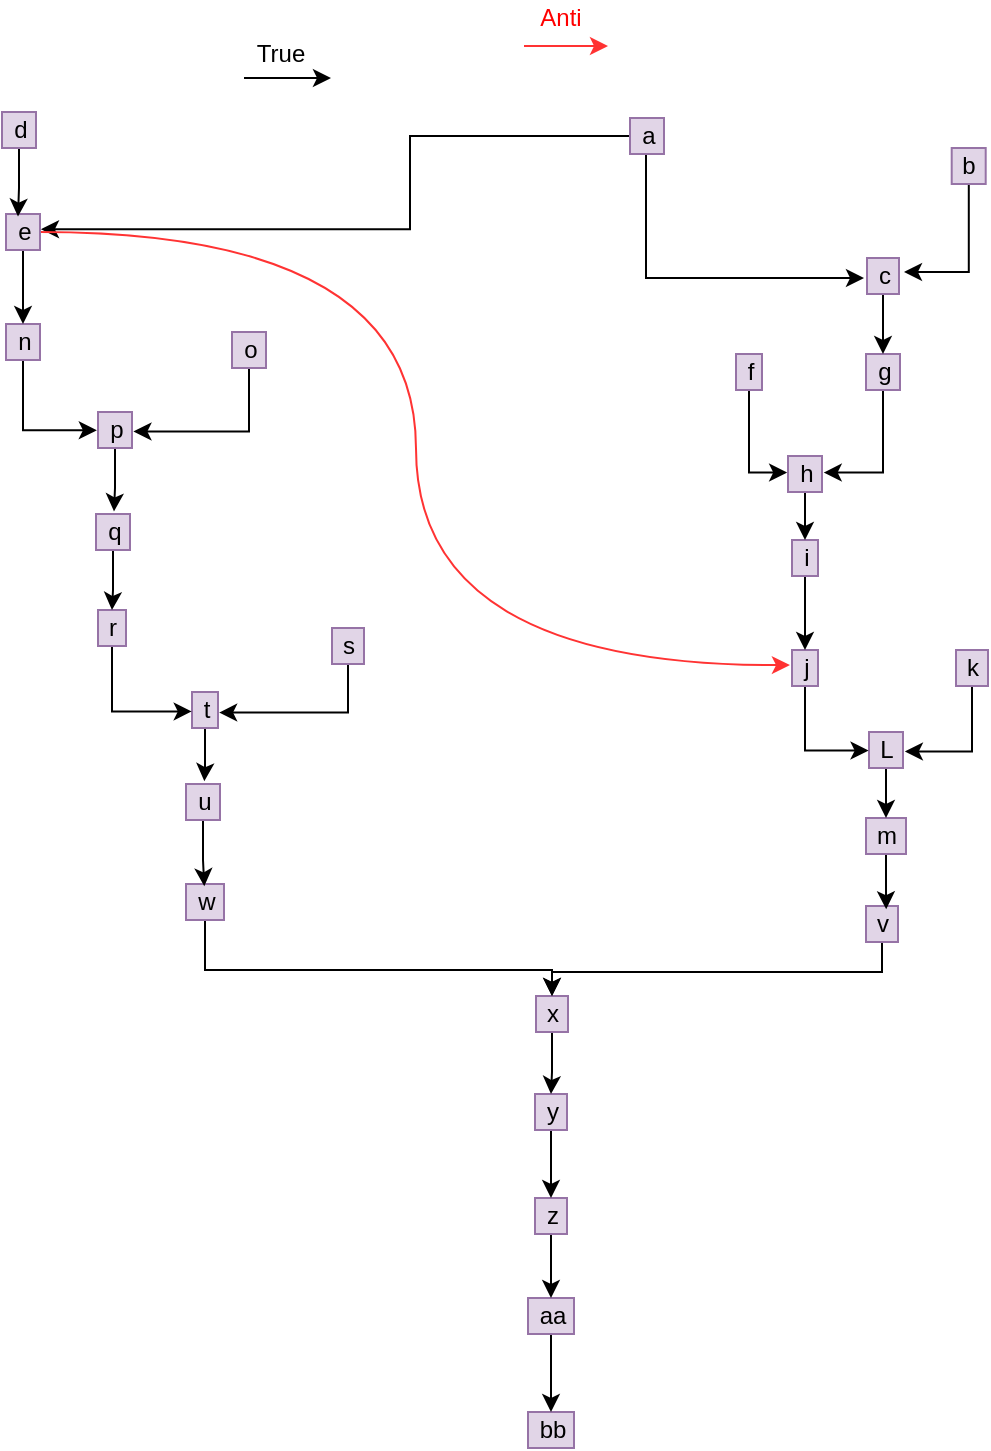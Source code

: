 <mxfile version="16.5.3" type="github">
  <diagram id="IGl6RWjY7F573OC9iPI2" name="Page-1">
    <mxGraphModel dx="806" dy="455" grid="0" gridSize="10" guides="1" tooltips="1" connect="1" arrows="1" fold="1" page="1" pageScale="1" pageWidth="850" pageHeight="1100" math="0" shadow="0">
      <root>
        <mxCell id="0" />
        <mxCell id="1" parent="0" />
        <mxCell id="16duhaMjEaWlvfPsUkM_-1" value="bb" style="text;html=1;align=center;verticalAlign=middle;resizable=0;points=[];autosize=1;strokeColor=#9673a6;fillColor=#e1d5e7;" parent="1" vertex="1">
          <mxGeometry x="425" y="741" width="23" height="18" as="geometry" />
        </mxCell>
        <mxCell id="16duhaMjEaWlvfPsUkM_-3" style="edgeStyle=orthogonalEdgeStyle;rounded=0;orthogonalLoop=1;jettySize=auto;html=1;" parent="1" source="16duhaMjEaWlvfPsUkM_-2" target="16duhaMjEaWlvfPsUkM_-1" edge="1">
          <mxGeometry relative="1" as="geometry" />
        </mxCell>
        <mxCell id="16duhaMjEaWlvfPsUkM_-2" value="aa" style="text;html=1;align=center;verticalAlign=middle;resizable=0;points=[];autosize=1;strokeColor=#9673a6;fillColor=#e1d5e7;" parent="1" vertex="1">
          <mxGeometry x="425" y="684" width="23" height="18" as="geometry" />
        </mxCell>
        <mxCell id="16duhaMjEaWlvfPsUkM_-5" style="edgeStyle=orthogonalEdgeStyle;rounded=0;orthogonalLoop=1;jettySize=auto;html=1;" parent="1" source="16duhaMjEaWlvfPsUkM_-4" target="16duhaMjEaWlvfPsUkM_-2" edge="1">
          <mxGeometry relative="1" as="geometry" />
        </mxCell>
        <mxCell id="16duhaMjEaWlvfPsUkM_-4" value="z" style="text;html=1;align=center;verticalAlign=middle;resizable=0;points=[];autosize=1;strokeColor=#9673a6;fillColor=#e1d5e7;" parent="1" vertex="1">
          <mxGeometry x="428.5" y="634" width="16" height="18" as="geometry" />
        </mxCell>
        <mxCell id="16duhaMjEaWlvfPsUkM_-7" style="edgeStyle=orthogonalEdgeStyle;rounded=0;orthogonalLoop=1;jettySize=auto;html=1;" parent="1" source="16duhaMjEaWlvfPsUkM_-6" target="16duhaMjEaWlvfPsUkM_-4" edge="1">
          <mxGeometry relative="1" as="geometry" />
        </mxCell>
        <mxCell id="16duhaMjEaWlvfPsUkM_-6" value="y" style="text;html=1;align=center;verticalAlign=middle;resizable=0;points=[];autosize=1;strokeColor=#9673a6;fillColor=#e1d5e7;" parent="1" vertex="1">
          <mxGeometry x="428.5" y="582" width="16" height="18" as="geometry" />
        </mxCell>
        <mxCell id="16duhaMjEaWlvfPsUkM_-9" style="edgeStyle=orthogonalEdgeStyle;rounded=0;orthogonalLoop=1;jettySize=auto;html=1;" parent="1" source="16duhaMjEaWlvfPsUkM_-8" target="16duhaMjEaWlvfPsUkM_-6" edge="1">
          <mxGeometry relative="1" as="geometry" />
        </mxCell>
        <mxCell id="16duhaMjEaWlvfPsUkM_-8" value="x" style="text;html=1;align=center;verticalAlign=middle;resizable=0;points=[];autosize=1;strokeColor=#9673a6;fillColor=#e1d5e7;" parent="1" vertex="1">
          <mxGeometry x="429" y="533" width="16" height="18" as="geometry" />
        </mxCell>
        <mxCell id="16duhaMjEaWlvfPsUkM_-12" style="edgeStyle=orthogonalEdgeStyle;rounded=0;orthogonalLoop=1;jettySize=auto;html=1;" parent="1" source="16duhaMjEaWlvfPsUkM_-11" target="16duhaMjEaWlvfPsUkM_-8" edge="1">
          <mxGeometry relative="1" as="geometry">
            <Array as="points">
              <mxPoint x="602" y="521" />
              <mxPoint x="437" y="521" />
            </Array>
          </mxGeometry>
        </mxCell>
        <mxCell id="16duhaMjEaWlvfPsUkM_-11" value="v" style="text;html=1;align=center;verticalAlign=middle;resizable=0;points=[];autosize=1;strokeColor=#9673a6;fillColor=#e1d5e7;" parent="1" vertex="1">
          <mxGeometry x="594" y="488" width="16" height="18" as="geometry" />
        </mxCell>
        <mxCell id="16duhaMjEaWlvfPsUkM_-15" style="edgeStyle=orthogonalEdgeStyle;rounded=1;orthogonalLoop=1;jettySize=auto;html=1;entryX=0.631;entryY=0.09;entryDx=0;entryDy=0;entryPerimeter=0;" parent="1" source="16duhaMjEaWlvfPsUkM_-13" target="16duhaMjEaWlvfPsUkM_-11" edge="1">
          <mxGeometry relative="1" as="geometry" />
        </mxCell>
        <mxCell id="16duhaMjEaWlvfPsUkM_-13" value="m" style="text;html=1;align=center;verticalAlign=middle;resizable=0;points=[];autosize=1;strokeColor=#9673a6;fillColor=#e1d5e7;" parent="1" vertex="1">
          <mxGeometry x="594" y="444" width="20" height="18" as="geometry" />
        </mxCell>
        <mxCell id="16duhaMjEaWlvfPsUkM_-19" style="edgeStyle=orthogonalEdgeStyle;rounded=1;orthogonalLoop=1;jettySize=auto;html=1;" parent="1" source="16duhaMjEaWlvfPsUkM_-16" target="16duhaMjEaWlvfPsUkM_-13" edge="1">
          <mxGeometry relative="1" as="geometry" />
        </mxCell>
        <mxCell id="16duhaMjEaWlvfPsUkM_-16" value="L" style="text;html=1;align=center;verticalAlign=middle;resizable=0;points=[];autosize=1;strokeColor=#9673a6;fillColor=#e1d5e7;" parent="1" vertex="1">
          <mxGeometry x="595.5" y="401" width="17" height="18" as="geometry" />
        </mxCell>
        <mxCell id="16duhaMjEaWlvfPsUkM_-21" style="edgeStyle=orthogonalEdgeStyle;rounded=0;orthogonalLoop=1;jettySize=auto;html=1;entryX=-0.013;entryY=0.517;entryDx=0;entryDy=0;entryPerimeter=0;" parent="1" source="16duhaMjEaWlvfPsUkM_-20" target="16duhaMjEaWlvfPsUkM_-16" edge="1">
          <mxGeometry relative="1" as="geometry">
            <Array as="points">
              <mxPoint x="563" y="410" />
            </Array>
          </mxGeometry>
        </mxCell>
        <mxCell id="16duhaMjEaWlvfPsUkM_-20" value="j" style="text;html=1;align=center;verticalAlign=middle;resizable=0;points=[];autosize=1;strokeColor=#9673a6;fillColor=#e1d5e7;" parent="1" vertex="1">
          <mxGeometry x="557" y="360" width="13" height="18" as="geometry" />
        </mxCell>
        <mxCell id="ZMSLtqpF6Ie2z9hWb9ZS-2" style="edgeStyle=orthogonalEdgeStyle;rounded=0;orthogonalLoop=1;jettySize=auto;html=1;" edge="1" parent="1" source="ZMSLtqpF6Ie2z9hWb9ZS-1" target="16duhaMjEaWlvfPsUkM_-20">
          <mxGeometry relative="1" as="geometry" />
        </mxCell>
        <mxCell id="ZMSLtqpF6Ie2z9hWb9ZS-1" value="i" style="text;html=1;align=center;verticalAlign=middle;resizable=0;points=[];autosize=1;strokeColor=#9673a6;fillColor=#e1d5e7;" vertex="1" parent="1">
          <mxGeometry x="557" y="305" width="13" height="18" as="geometry" />
        </mxCell>
        <mxCell id="ZMSLtqpF6Ie2z9hWb9ZS-4" style="edgeStyle=orthogonalEdgeStyle;rounded=0;orthogonalLoop=1;jettySize=auto;html=1;" edge="1" parent="1" source="ZMSLtqpF6Ie2z9hWb9ZS-3" target="ZMSLtqpF6Ie2z9hWb9ZS-1">
          <mxGeometry relative="1" as="geometry" />
        </mxCell>
        <mxCell id="ZMSLtqpF6Ie2z9hWb9ZS-3" value="h" style="text;html=1;align=center;verticalAlign=middle;resizable=0;points=[];autosize=1;strokeColor=#9673a6;fillColor=#e1d5e7;" vertex="1" parent="1">
          <mxGeometry x="555" y="263" width="17" height="18" as="geometry" />
        </mxCell>
        <mxCell id="ZMSLtqpF6Ie2z9hWb9ZS-7" style="edgeStyle=orthogonalEdgeStyle;rounded=0;orthogonalLoop=1;jettySize=auto;html=1;entryX=-0.025;entryY=0.46;entryDx=0;entryDy=0;entryPerimeter=0;" edge="1" parent="1" source="ZMSLtqpF6Ie2z9hWb9ZS-6" target="ZMSLtqpF6Ie2z9hWb9ZS-3">
          <mxGeometry relative="1" as="geometry">
            <Array as="points">
              <mxPoint x="535" y="271" />
            </Array>
          </mxGeometry>
        </mxCell>
        <mxCell id="ZMSLtqpF6Ie2z9hWb9ZS-6" value="f" style="text;html=1;align=center;verticalAlign=middle;resizable=0;points=[];autosize=1;strokeColor=#9673a6;fillColor=#e1d5e7;" vertex="1" parent="1">
          <mxGeometry x="529" y="212" width="13" height="18" as="geometry" />
        </mxCell>
        <mxCell id="ZMSLtqpF6Ie2z9hWb9ZS-10" style="edgeStyle=orthogonalEdgeStyle;rounded=0;orthogonalLoop=1;jettySize=auto;html=1;entryX=1.05;entryY=0.46;entryDx=0;entryDy=0;entryPerimeter=0;" edge="1" parent="1" source="ZMSLtqpF6Ie2z9hWb9ZS-9" target="ZMSLtqpF6Ie2z9hWb9ZS-3">
          <mxGeometry relative="1" as="geometry">
            <Array as="points">
              <mxPoint x="603" y="271" />
            </Array>
          </mxGeometry>
        </mxCell>
        <mxCell id="ZMSLtqpF6Ie2z9hWb9ZS-9" value="g" style="text;html=1;align=center;verticalAlign=middle;resizable=0;points=[];autosize=1;strokeColor=#9673a6;fillColor=#e1d5e7;" vertex="1" parent="1">
          <mxGeometry x="594" y="212" width="17" height="18" as="geometry" />
        </mxCell>
        <mxCell id="ZMSLtqpF6Ie2z9hWb9ZS-12" style="edgeStyle=orthogonalEdgeStyle;rounded=0;orthogonalLoop=1;jettySize=auto;html=1;" edge="1" parent="1" source="ZMSLtqpF6Ie2z9hWb9ZS-11" target="ZMSLtqpF6Ie2z9hWb9ZS-9">
          <mxGeometry relative="1" as="geometry" />
        </mxCell>
        <mxCell id="ZMSLtqpF6Ie2z9hWb9ZS-11" value="c" style="text;html=1;align=center;verticalAlign=middle;resizable=0;points=[];autosize=1;strokeColor=#9673a6;fillColor=#e1d5e7;" vertex="1" parent="1">
          <mxGeometry x="594.5" y="164" width="16" height="18" as="geometry" />
        </mxCell>
        <mxCell id="ZMSLtqpF6Ie2z9hWb9ZS-15" style="edgeStyle=orthogonalEdgeStyle;rounded=0;orthogonalLoop=1;jettySize=auto;html=1;" edge="1" parent="1" source="ZMSLtqpF6Ie2z9hWb9ZS-13">
          <mxGeometry relative="1" as="geometry">
            <mxPoint x="613" y="171" as="targetPoint" />
            <Array as="points">
              <mxPoint x="645" y="171" />
            </Array>
          </mxGeometry>
        </mxCell>
        <mxCell id="ZMSLtqpF6Ie2z9hWb9ZS-13" value="b" style="text;html=1;align=center;verticalAlign=middle;resizable=0;points=[];autosize=1;strokeColor=#9673a6;fillColor=#e1d5e7;" vertex="1" parent="1">
          <mxGeometry x="636.85" y="109" width="17" height="18" as="geometry" />
        </mxCell>
        <mxCell id="ZMSLtqpF6Ie2z9hWb9ZS-18" style="edgeStyle=orthogonalEdgeStyle;rounded=0;orthogonalLoop=1;jettySize=auto;html=1;" edge="1" parent="1">
          <mxGeometry relative="1" as="geometry">
            <mxPoint x="484" y="110" as="sourcePoint" />
            <mxPoint x="593" y="174" as="targetPoint" />
            <Array as="points">
              <mxPoint x="484" y="110" />
              <mxPoint x="484" y="174" />
            </Array>
          </mxGeometry>
        </mxCell>
        <mxCell id="ZMSLtqpF6Ie2z9hWb9ZS-53" style="edgeStyle=orthogonalEdgeStyle;rounded=0;orthogonalLoop=1;jettySize=auto;html=1;entryX=1.028;entryY=0.423;entryDx=0;entryDy=0;entryPerimeter=0;fontColor=#000000;" edge="1" parent="1" source="ZMSLtqpF6Ie2z9hWb9ZS-17" target="ZMSLtqpF6Ie2z9hWb9ZS-46">
          <mxGeometry relative="1" as="geometry">
            <Array as="points">
              <mxPoint x="366" y="103" />
              <mxPoint x="366" y="150" />
            </Array>
          </mxGeometry>
        </mxCell>
        <mxCell id="ZMSLtqpF6Ie2z9hWb9ZS-17" value="a" style="text;html=1;align=center;verticalAlign=middle;resizable=0;points=[];autosize=1;strokeColor=#9673a6;fillColor=#e1d5e7;" vertex="1" parent="1">
          <mxGeometry x="476" y="94" width="17" height="18" as="geometry" />
        </mxCell>
        <mxCell id="ZMSLtqpF6Ie2z9hWb9ZS-21" style="edgeStyle=orthogonalEdgeStyle;rounded=0;orthogonalLoop=1;jettySize=auto;html=1;entryX=1.055;entryY=0.54;entryDx=0;entryDy=0;entryPerimeter=0;" edge="1" parent="1" source="ZMSLtqpF6Ie2z9hWb9ZS-20" target="16duhaMjEaWlvfPsUkM_-16">
          <mxGeometry relative="1" as="geometry">
            <Array as="points">
              <mxPoint x="647" y="411" />
            </Array>
          </mxGeometry>
        </mxCell>
        <mxCell id="ZMSLtqpF6Ie2z9hWb9ZS-20" value="k" style="text;html=1;align=center;verticalAlign=middle;resizable=0;points=[];autosize=1;strokeColor=#9673a6;fillColor=#e1d5e7;" vertex="1" parent="1">
          <mxGeometry x="639" y="360" width="16" height="18" as="geometry" />
        </mxCell>
        <mxCell id="ZMSLtqpF6Ie2z9hWb9ZS-25" style="edgeStyle=orthogonalEdgeStyle;rounded=0;orthogonalLoop=1;jettySize=auto;html=1;fontColor=#000000;" edge="1" parent="1" source="ZMSLtqpF6Ie2z9hWb9ZS-24" target="16duhaMjEaWlvfPsUkM_-8">
          <mxGeometry relative="1" as="geometry">
            <Array as="points">
              <mxPoint x="263" y="520" />
              <mxPoint x="437" y="520" />
            </Array>
          </mxGeometry>
        </mxCell>
        <mxCell id="ZMSLtqpF6Ie2z9hWb9ZS-24" value="w" style="text;html=1;align=center;verticalAlign=middle;resizable=0;points=[];autosize=1;strokeColor=#9673a6;fillColor=#e1d5e7;" vertex="1" parent="1">
          <mxGeometry x="254" y="477" width="19" height="18" as="geometry" />
        </mxCell>
        <mxCell id="ZMSLtqpF6Ie2z9hWb9ZS-27" style="edgeStyle=orthogonalEdgeStyle;rounded=0;orthogonalLoop=1;jettySize=auto;html=1;entryX=0.481;entryY=0.063;entryDx=0;entryDy=0;entryPerimeter=0;fontColor=#000000;" edge="1" parent="1" source="ZMSLtqpF6Ie2z9hWb9ZS-26" target="ZMSLtqpF6Ie2z9hWb9ZS-24">
          <mxGeometry relative="1" as="geometry" />
        </mxCell>
        <mxCell id="ZMSLtqpF6Ie2z9hWb9ZS-26" value="u" style="text;html=1;align=center;verticalAlign=middle;resizable=0;points=[];autosize=1;strokeColor=#9673a6;fillColor=#e1d5e7;" vertex="1" parent="1">
          <mxGeometry x="254" y="427" width="17" height="18" as="geometry" />
        </mxCell>
        <mxCell id="ZMSLtqpF6Ie2z9hWb9ZS-29" style="edgeStyle=orthogonalEdgeStyle;rounded=0;orthogonalLoop=1;jettySize=auto;html=1;entryX=0.538;entryY=-0.079;entryDx=0;entryDy=0;entryPerimeter=0;fontColor=#000000;" edge="1" parent="1" source="ZMSLtqpF6Ie2z9hWb9ZS-28" target="ZMSLtqpF6Ie2z9hWb9ZS-26">
          <mxGeometry relative="1" as="geometry" />
        </mxCell>
        <mxCell id="ZMSLtqpF6Ie2z9hWb9ZS-28" value="t" style="text;html=1;align=center;verticalAlign=middle;resizable=0;points=[];autosize=1;strokeColor=#9673a6;fillColor=#e1d5e7;" vertex="1" parent="1">
          <mxGeometry x="257" y="381" width="13" height="18" as="geometry" />
        </mxCell>
        <mxCell id="ZMSLtqpF6Ie2z9hWb9ZS-33" style="edgeStyle=orthogonalEdgeStyle;rounded=0;orthogonalLoop=1;jettySize=auto;html=1;entryX=1.044;entryY=0.571;entryDx=0;entryDy=0;entryPerimeter=0;fontColor=#000000;" edge="1" parent="1" source="ZMSLtqpF6Ie2z9hWb9ZS-32" target="ZMSLtqpF6Ie2z9hWb9ZS-28">
          <mxGeometry relative="1" as="geometry">
            <Array as="points">
              <mxPoint x="335" y="391" />
            </Array>
          </mxGeometry>
        </mxCell>
        <mxCell id="ZMSLtqpF6Ie2z9hWb9ZS-32" value="s" style="text;html=1;align=center;verticalAlign=middle;resizable=0;points=[];autosize=1;strokeColor=#9673a6;fillColor=#e1d5e7;" vertex="1" parent="1">
          <mxGeometry x="327" y="349" width="16" height="18" as="geometry" />
        </mxCell>
        <mxCell id="ZMSLtqpF6Ie2z9hWb9ZS-35" style="edgeStyle=orthogonalEdgeStyle;rounded=0;orthogonalLoop=1;jettySize=auto;html=1;entryX=-0.011;entryY=0.54;entryDx=0;entryDy=0;entryPerimeter=0;fontColor=#000000;" edge="1" parent="1" source="ZMSLtqpF6Ie2z9hWb9ZS-34" target="ZMSLtqpF6Ie2z9hWb9ZS-28">
          <mxGeometry relative="1" as="geometry">
            <Array as="points">
              <mxPoint x="217" y="391" />
            </Array>
          </mxGeometry>
        </mxCell>
        <mxCell id="ZMSLtqpF6Ie2z9hWb9ZS-34" value="r" style="text;html=1;align=center;verticalAlign=middle;resizable=0;points=[];autosize=1;strokeColor=#9673a6;fillColor=#e1d5e7;" vertex="1" parent="1">
          <mxGeometry x="210" y="340" width="14" height="18" as="geometry" />
        </mxCell>
        <mxCell id="ZMSLtqpF6Ie2z9hWb9ZS-37" style="edgeStyle=orthogonalEdgeStyle;rounded=0;orthogonalLoop=1;jettySize=auto;html=1;fontColor=#000000;" edge="1" parent="1" source="ZMSLtqpF6Ie2z9hWb9ZS-36" target="ZMSLtqpF6Ie2z9hWb9ZS-34">
          <mxGeometry relative="1" as="geometry" />
        </mxCell>
        <mxCell id="ZMSLtqpF6Ie2z9hWb9ZS-36" value="q" style="text;html=1;align=center;verticalAlign=middle;resizable=0;points=[];autosize=1;strokeColor=#9673a6;fillColor=#e1d5e7;" vertex="1" parent="1">
          <mxGeometry x="209" y="292" width="17" height="18" as="geometry" />
        </mxCell>
        <mxCell id="ZMSLtqpF6Ie2z9hWb9ZS-39" style="edgeStyle=orthogonalEdgeStyle;rounded=0;orthogonalLoop=1;jettySize=auto;html=1;entryX=0.529;entryY=-0.071;entryDx=0;entryDy=0;entryPerimeter=0;fontColor=#000000;" edge="1" parent="1" source="ZMSLtqpF6Ie2z9hWb9ZS-38" target="ZMSLtqpF6Ie2z9hWb9ZS-36">
          <mxGeometry relative="1" as="geometry" />
        </mxCell>
        <mxCell id="ZMSLtqpF6Ie2z9hWb9ZS-38" value="p" style="text;html=1;align=center;verticalAlign=middle;resizable=0;points=[];autosize=1;strokeColor=#9673a6;fillColor=#e1d5e7;" vertex="1" parent="1">
          <mxGeometry x="210" y="241" width="17" height="18" as="geometry" />
        </mxCell>
        <mxCell id="ZMSLtqpF6Ie2z9hWb9ZS-43" style="edgeStyle=orthogonalEdgeStyle;rounded=0;orthogonalLoop=1;jettySize=auto;html=1;entryX=1.042;entryY=0.54;entryDx=0;entryDy=0;entryPerimeter=0;fontColor=#000000;" edge="1" parent="1" source="ZMSLtqpF6Ie2z9hWb9ZS-42" target="ZMSLtqpF6Ie2z9hWb9ZS-38">
          <mxGeometry relative="1" as="geometry">
            <Array as="points">
              <mxPoint x="285" y="251" />
            </Array>
          </mxGeometry>
        </mxCell>
        <mxCell id="ZMSLtqpF6Ie2z9hWb9ZS-42" value="o" style="text;html=1;align=center;verticalAlign=middle;resizable=0;points=[];autosize=1;strokeColor=#9673a6;fillColor=#e1d5e7;" vertex="1" parent="1">
          <mxGeometry x="277" y="201" width="17" height="18" as="geometry" />
        </mxCell>
        <mxCell id="ZMSLtqpF6Ie2z9hWb9ZS-45" style="edgeStyle=orthogonalEdgeStyle;rounded=0;orthogonalLoop=1;jettySize=auto;html=1;entryX=-0.034;entryY=0.508;entryDx=0;entryDy=0;entryPerimeter=0;fontColor=#000000;" edge="1" parent="1" source="ZMSLtqpF6Ie2z9hWb9ZS-44" target="ZMSLtqpF6Ie2z9hWb9ZS-38">
          <mxGeometry relative="1" as="geometry">
            <Array as="points">
              <mxPoint x="173" y="250" />
            </Array>
          </mxGeometry>
        </mxCell>
        <mxCell id="ZMSLtqpF6Ie2z9hWb9ZS-44" value="n" style="text;html=1;align=center;verticalAlign=middle;resizable=0;points=[];autosize=1;strokeColor=#9673a6;fillColor=#e1d5e7;" vertex="1" parent="1">
          <mxGeometry x="164" y="197" width="17" height="18" as="geometry" />
        </mxCell>
        <mxCell id="ZMSLtqpF6Ie2z9hWb9ZS-47" style="edgeStyle=orthogonalEdgeStyle;rounded=0;orthogonalLoop=1;jettySize=auto;html=1;fontColor=#000000;" edge="1" parent="1" source="ZMSLtqpF6Ie2z9hWb9ZS-46" target="ZMSLtqpF6Ie2z9hWb9ZS-44">
          <mxGeometry relative="1" as="geometry" />
        </mxCell>
        <mxCell id="ZMSLtqpF6Ie2z9hWb9ZS-59" style="edgeStyle=orthogonalEdgeStyle;orthogonalLoop=1;jettySize=auto;html=1;entryX=-0.08;entryY=0.42;entryDx=0;entryDy=0;entryPerimeter=0;fontColor=#FF0000;strokeColor=#FF3333;curved=1;" edge="1" parent="1" source="ZMSLtqpF6Ie2z9hWb9ZS-46" target="16duhaMjEaWlvfPsUkM_-20">
          <mxGeometry relative="1" as="geometry" />
        </mxCell>
        <mxCell id="ZMSLtqpF6Ie2z9hWb9ZS-46" value="e" style="text;html=1;align=center;verticalAlign=middle;resizable=0;points=[];autosize=1;strokeColor=#9673a6;fillColor=#e1d5e7;" vertex="1" parent="1">
          <mxGeometry x="164" y="142" width="17" height="18" as="geometry" />
        </mxCell>
        <mxCell id="ZMSLtqpF6Ie2z9hWb9ZS-49" style="edgeStyle=orthogonalEdgeStyle;rounded=0;orthogonalLoop=1;jettySize=auto;html=1;entryX=0.353;entryY=0.071;entryDx=0;entryDy=0;entryPerimeter=0;fontColor=#000000;" edge="1" parent="1" source="ZMSLtqpF6Ie2z9hWb9ZS-48" target="ZMSLtqpF6Ie2z9hWb9ZS-46">
          <mxGeometry relative="1" as="geometry" />
        </mxCell>
        <mxCell id="ZMSLtqpF6Ie2z9hWb9ZS-48" value="d" style="text;html=1;align=center;verticalAlign=middle;resizable=0;points=[];autosize=1;strokeColor=#9673a6;fillColor=#e1d5e7;" vertex="1" parent="1">
          <mxGeometry x="162" y="91" width="17" height="18" as="geometry" />
        </mxCell>
        <mxCell id="ZMSLtqpF6Ie2z9hWb9ZS-52" value="" style="group" vertex="1" connectable="0" parent="1">
          <mxGeometry x="283.004" y="53" width="43.486" height="21" as="geometry" />
        </mxCell>
        <mxCell id="ZMSLtqpF6Ie2z9hWb9ZS-50" style="edgeStyle=orthogonalEdgeStyle;rounded=0;orthogonalLoop=1;jettySize=auto;html=1;fontColor=#000000;" edge="1" parent="ZMSLtqpF6Ie2z9hWb9ZS-52">
          <mxGeometry relative="1" as="geometry">
            <mxPoint y="21" as="sourcePoint" />
            <mxPoint x="43.486" y="21" as="targetPoint" />
          </mxGeometry>
        </mxCell>
        <mxCell id="ZMSLtqpF6Ie2z9hWb9ZS-51" value="True" style="text;html=1;align=center;verticalAlign=middle;resizable=0;points=[];autosize=1;strokeColor=none;fillColor=none;fontColor=#000000;" vertex="1" parent="ZMSLtqpF6Ie2z9hWb9ZS-52">
          <mxGeometry x="1.486" width="34" height="18" as="geometry" />
        </mxCell>
        <mxCell id="ZMSLtqpF6Ie2z9hWb9ZS-58" style="edgeStyle=orthogonalEdgeStyle;rounded=0;orthogonalLoop=1;jettySize=auto;html=1;fontColor=#FF0000;strokeColor=#FF3333;" edge="1" parent="1">
          <mxGeometry relative="1" as="geometry">
            <mxPoint x="465" y="58" as="targetPoint" />
            <mxPoint x="423" y="58" as="sourcePoint" />
            <Array as="points">
              <mxPoint x="455" y="58" />
            </Array>
          </mxGeometry>
        </mxCell>
        <mxCell id="ZMSLtqpF6Ie2z9hWb9ZS-57" value="Anti" style="text;html=1;align=center;verticalAlign=middle;resizable=0;points=[];autosize=1;strokeColor=none;fillColor=none;fontColor=#FF0000;" vertex="1" parent="1">
          <mxGeometry x="425" y="35" width="31" height="18" as="geometry" />
        </mxCell>
      </root>
    </mxGraphModel>
  </diagram>
</mxfile>
